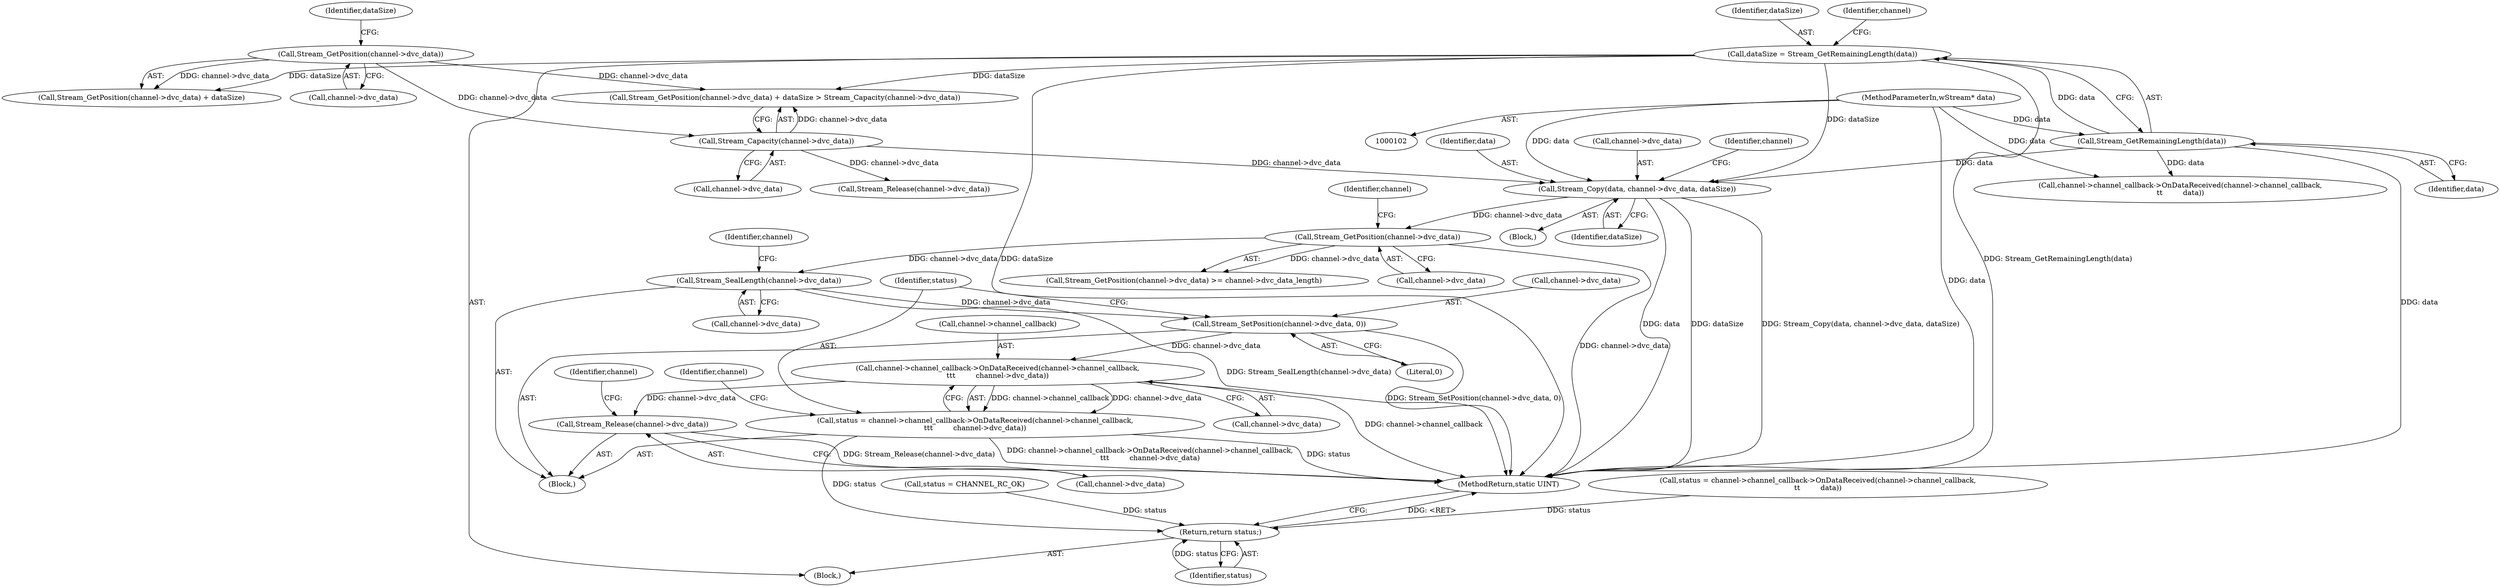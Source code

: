 digraph "0_FreeRDP_baee520e3dd9be6511c45a14c5f5e77784de1471_6@API" {
"1000200" [label="(Call,channel->channel_callback->OnDataReceived(channel->channel_callback,\n\t\t\t         channel->dvc_data))"];
"1000193" [label="(Call,Stream_SetPosition(channel->dvc_data, 0))"];
"1000189" [label="(Call,Stream_SealLength(channel->dvc_data))"];
"1000181" [label="(Call,Stream_GetPosition(channel->dvc_data))"];
"1000173" [label="(Call,Stream_Copy(data, channel->dvc_data, dataSize))"];
"1000116" [label="(Call,Stream_GetRemainingLength(data))"];
"1000106" [label="(MethodParameterIn,wStream* data)"];
"1000151" [label="(Call,Stream_Capacity(channel->dvc_data))"];
"1000146" [label="(Call,Stream_GetPosition(channel->dvc_data))"];
"1000114" [label="(Call,dataSize = Stream_GetRemainingLength(data))"];
"1000198" [label="(Call,status = channel->channel_callback->OnDataReceived(channel->channel_callback,\n\t\t\t         channel->dvc_data))"];
"1000225" [label="(Return,return status;)"];
"1000207" [label="(Call,Stream_Release(channel->dvc_data))"];
"1000197" [label="(Literal,0)"];
"1000182" [label="(Call,channel->dvc_data)"];
"1000188" [label="(Block,)"];
"1000175" [label="(Call,channel->dvc_data)"];
"1000198" [label="(Call,status = channel->channel_callback->OnDataReceived(channel->channel_callback,\n\t\t\t         channel->dvc_data))"];
"1000220" [label="(Call,channel->channel_callback->OnDataReceived(channel->channel_callback,\n\t\t         data))"];
"1000151" [label="(Call,Stream_Capacity(channel->dvc_data))"];
"1000186" [label="(Identifier,channel)"];
"1000194" [label="(Call,channel->dvc_data)"];
"1000180" [label="(Call,Stream_GetPosition(channel->dvc_data) >= channel->dvc_data_length)"];
"1000225" [label="(Return,return status;)"];
"1000117" [label="(Identifier,data)"];
"1000204" [label="(Call,channel->dvc_data)"];
"1000109" [label="(Call,status = CHANNEL_RC_OK)"];
"1000213" [label="(Identifier,channel)"];
"1000189" [label="(Call,Stream_SealLength(channel->dvc_data))"];
"1000190" [label="(Call,channel->dvc_data)"];
"1000142" [label="(Block,)"];
"1000119" [label="(Identifier,channel)"];
"1000147" [label="(Call,channel->dvc_data)"];
"1000200" [label="(Call,channel->channel_callback->OnDataReceived(channel->channel_callback,\n\t\t\t         channel->dvc_data))"];
"1000146" [label="(Call,Stream_GetPosition(channel->dvc_data))"];
"1000183" [label="(Identifier,channel)"];
"1000178" [label="(Identifier,dataSize)"];
"1000207" [label="(Call,Stream_Release(channel->dvc_data))"];
"1000107" [label="(Block,)"];
"1000162" [label="(Call,Stream_Release(channel->dvc_data))"];
"1000106" [label="(MethodParameterIn,wStream* data)"];
"1000116" [label="(Call,Stream_GetRemainingLength(data))"];
"1000195" [label="(Identifier,channel)"];
"1000201" [label="(Call,channel->channel_callback)"];
"1000115" [label="(Identifier,dataSize)"];
"1000226" [label="(Identifier,status)"];
"1000174" [label="(Identifier,data)"];
"1000114" [label="(Call,dataSize = Stream_GetRemainingLength(data))"];
"1000152" [label="(Call,channel->dvc_data)"];
"1000173" [label="(Call,Stream_Copy(data, channel->dvc_data, dataSize))"];
"1000145" [label="(Call,Stream_GetPosition(channel->dvc_data) + dataSize)"];
"1000209" [label="(Identifier,channel)"];
"1000150" [label="(Identifier,dataSize)"];
"1000218" [label="(Call,status = channel->channel_callback->OnDataReceived(channel->channel_callback,\n\t\t         data))"];
"1000208" [label="(Call,channel->dvc_data)"];
"1000199" [label="(Identifier,status)"];
"1000193" [label="(Call,Stream_SetPosition(channel->dvc_data, 0))"];
"1000181" [label="(Call,Stream_GetPosition(channel->dvc_data))"];
"1000227" [label="(MethodReturn,static UINT)"];
"1000144" [label="(Call,Stream_GetPosition(channel->dvc_data) + dataSize > Stream_Capacity(channel->dvc_data))"];
"1000200" -> "1000198"  [label="AST: "];
"1000200" -> "1000204"  [label="CFG: "];
"1000201" -> "1000200"  [label="AST: "];
"1000204" -> "1000200"  [label="AST: "];
"1000198" -> "1000200"  [label="CFG: "];
"1000200" -> "1000227"  [label="DDG: channel->channel_callback"];
"1000200" -> "1000198"  [label="DDG: channel->channel_callback"];
"1000200" -> "1000198"  [label="DDG: channel->dvc_data"];
"1000193" -> "1000200"  [label="DDG: channel->dvc_data"];
"1000200" -> "1000207"  [label="DDG: channel->dvc_data"];
"1000193" -> "1000188"  [label="AST: "];
"1000193" -> "1000197"  [label="CFG: "];
"1000194" -> "1000193"  [label="AST: "];
"1000197" -> "1000193"  [label="AST: "];
"1000199" -> "1000193"  [label="CFG: "];
"1000193" -> "1000227"  [label="DDG: Stream_SetPosition(channel->dvc_data, 0)"];
"1000189" -> "1000193"  [label="DDG: channel->dvc_data"];
"1000189" -> "1000188"  [label="AST: "];
"1000189" -> "1000190"  [label="CFG: "];
"1000190" -> "1000189"  [label="AST: "];
"1000195" -> "1000189"  [label="CFG: "];
"1000189" -> "1000227"  [label="DDG: Stream_SealLength(channel->dvc_data)"];
"1000181" -> "1000189"  [label="DDG: channel->dvc_data"];
"1000181" -> "1000180"  [label="AST: "];
"1000181" -> "1000182"  [label="CFG: "];
"1000182" -> "1000181"  [label="AST: "];
"1000186" -> "1000181"  [label="CFG: "];
"1000181" -> "1000227"  [label="DDG: channel->dvc_data"];
"1000181" -> "1000180"  [label="DDG: channel->dvc_data"];
"1000173" -> "1000181"  [label="DDG: channel->dvc_data"];
"1000173" -> "1000142"  [label="AST: "];
"1000173" -> "1000178"  [label="CFG: "];
"1000174" -> "1000173"  [label="AST: "];
"1000175" -> "1000173"  [label="AST: "];
"1000178" -> "1000173"  [label="AST: "];
"1000183" -> "1000173"  [label="CFG: "];
"1000173" -> "1000227"  [label="DDG: dataSize"];
"1000173" -> "1000227"  [label="DDG: Stream_Copy(data, channel->dvc_data, dataSize)"];
"1000173" -> "1000227"  [label="DDG: data"];
"1000116" -> "1000173"  [label="DDG: data"];
"1000106" -> "1000173"  [label="DDG: data"];
"1000151" -> "1000173"  [label="DDG: channel->dvc_data"];
"1000114" -> "1000173"  [label="DDG: dataSize"];
"1000116" -> "1000114"  [label="AST: "];
"1000116" -> "1000117"  [label="CFG: "];
"1000117" -> "1000116"  [label="AST: "];
"1000114" -> "1000116"  [label="CFG: "];
"1000116" -> "1000227"  [label="DDG: data"];
"1000116" -> "1000114"  [label="DDG: data"];
"1000106" -> "1000116"  [label="DDG: data"];
"1000116" -> "1000220"  [label="DDG: data"];
"1000106" -> "1000102"  [label="AST: "];
"1000106" -> "1000227"  [label="DDG: data"];
"1000106" -> "1000220"  [label="DDG: data"];
"1000151" -> "1000144"  [label="AST: "];
"1000151" -> "1000152"  [label="CFG: "];
"1000152" -> "1000151"  [label="AST: "];
"1000144" -> "1000151"  [label="CFG: "];
"1000151" -> "1000144"  [label="DDG: channel->dvc_data"];
"1000146" -> "1000151"  [label="DDG: channel->dvc_data"];
"1000151" -> "1000162"  [label="DDG: channel->dvc_data"];
"1000146" -> "1000145"  [label="AST: "];
"1000146" -> "1000147"  [label="CFG: "];
"1000147" -> "1000146"  [label="AST: "];
"1000150" -> "1000146"  [label="CFG: "];
"1000146" -> "1000144"  [label="DDG: channel->dvc_data"];
"1000146" -> "1000145"  [label="DDG: channel->dvc_data"];
"1000114" -> "1000107"  [label="AST: "];
"1000115" -> "1000114"  [label="AST: "];
"1000119" -> "1000114"  [label="CFG: "];
"1000114" -> "1000227"  [label="DDG: dataSize"];
"1000114" -> "1000227"  [label="DDG: Stream_GetRemainingLength(data)"];
"1000114" -> "1000144"  [label="DDG: dataSize"];
"1000114" -> "1000145"  [label="DDG: dataSize"];
"1000198" -> "1000188"  [label="AST: "];
"1000199" -> "1000198"  [label="AST: "];
"1000209" -> "1000198"  [label="CFG: "];
"1000198" -> "1000227"  [label="DDG: status"];
"1000198" -> "1000227"  [label="DDG: channel->channel_callback->OnDataReceived(channel->channel_callback,\n\t\t\t         channel->dvc_data)"];
"1000198" -> "1000225"  [label="DDG: status"];
"1000225" -> "1000107"  [label="AST: "];
"1000225" -> "1000226"  [label="CFG: "];
"1000226" -> "1000225"  [label="AST: "];
"1000227" -> "1000225"  [label="CFG: "];
"1000225" -> "1000227"  [label="DDG: <RET>"];
"1000226" -> "1000225"  [label="DDG: status"];
"1000218" -> "1000225"  [label="DDG: status"];
"1000109" -> "1000225"  [label="DDG: status"];
"1000207" -> "1000188"  [label="AST: "];
"1000207" -> "1000208"  [label="CFG: "];
"1000208" -> "1000207"  [label="AST: "];
"1000213" -> "1000207"  [label="CFG: "];
"1000207" -> "1000227"  [label="DDG: Stream_Release(channel->dvc_data)"];
}
